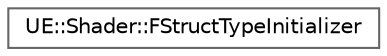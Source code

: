 digraph "Graphical Class Hierarchy"
{
 // INTERACTIVE_SVG=YES
 // LATEX_PDF_SIZE
  bgcolor="transparent";
  edge [fontname=Helvetica,fontsize=10,labelfontname=Helvetica,labelfontsize=10];
  node [fontname=Helvetica,fontsize=10,shape=box,height=0.2,width=0.4];
  rankdir="LR";
  Node0 [id="Node000000",label="UE::Shader::FStructTypeInitializer",height=0.2,width=0.4,color="grey40", fillcolor="white", style="filled",URL="$d2/d8d/structUE_1_1Shader_1_1FStructTypeInitializer.html",tooltip=" "];
}
